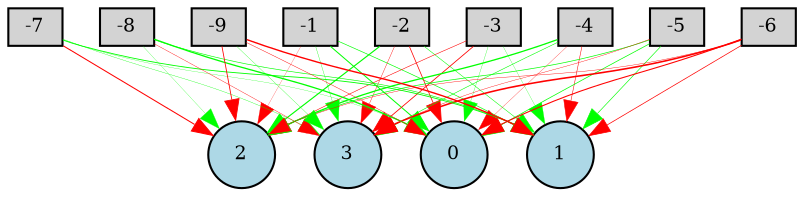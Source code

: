digraph {
	node [fontsize=9 height=0.2 shape=circle width=0.2]
	-1 [fillcolor=lightgray shape=box style=filled]
	-2 [fillcolor=lightgray shape=box style=filled]
	-3 [fillcolor=lightgray shape=box style=filled]
	-4 [fillcolor=lightgray shape=box style=filled]
	-5 [fillcolor=lightgray shape=box style=filled]
	-6 [fillcolor=lightgray shape=box style=filled]
	-7 [fillcolor=lightgray shape=box style=filled]
	-8 [fillcolor=lightgray shape=box style=filled]
	-9 [fillcolor=lightgray shape=box style=filled]
	0 [fillcolor=lightblue style=filled]
	1 [fillcolor=lightblue style=filled]
	2 [fillcolor=lightblue style=filled]
	3 [fillcolor=lightblue style=filled]
	-1 -> 0 [color=green penwidth=0.47899237222799984 style=solid]
	-1 -> 1 [color=green penwidth=0.3132102432523928 style=solid]
	-1 -> 2 [color=red penwidth=0.10543244983429054 style=solid]
	-1 -> 3 [color=green penwidth=0.15892712702796064 style=solid]
	-2 -> 0 [color=red penwidth=0.3598567863067661 style=solid]
	-2 -> 1 [color=green penwidth=0.2503851092449948 style=solid]
	-2 -> 2 [color=green penwidth=0.5473204227890957 style=solid]
	-2 -> 3 [color=red penwidth=0.19296957818374816 style=solid]
	-3 -> 0 [color=green penwidth=0.14133229744033363 style=solid]
	-3 -> 1 [color=green penwidth=0.12357429502914638 style=solid]
	-3 -> 2 [color=red penwidth=0.2638537967008787 style=solid]
	-3 -> 3 [color=red penwidth=0.39517447357400637 style=solid]
	-4 -> 0 [color=red penwidth=0.13360836402788398 style=solid]
	-4 -> 1 [color=red penwidth=0.25125000333923064 style=solid]
	-4 -> 2 [color=green penwidth=0.6180006915070821 style=solid]
	-4 -> 3 [color=green penwidth=0.27363624618607785 style=solid]
	-5 -> 0 [color=green penwidth=0.341398544353004 style=solid]
	-5 -> 1 [color=green penwidth=0.30240554325938374 style=solid]
	-5 -> 2 [color=green penwidth=0.3317045022326808 style=solid]
	-5 -> 3 [color=red penwidth=0.18427537367024682 style=solid]
	-6 -> 0 [color=red penwidth=0.5158600428329724 style=solid]
	-6 -> 1 [color=red penwidth=0.33887019952873054 style=solid]
	-6 -> 2 [color=red penwidth=0.1929820760175548 style=solid]
	-6 -> 3 [color=red penwidth=0.7585444759293292 style=solid]
	-7 -> 0 [color=green penwidth=0.1239897919226024 style=solid]
	-7 -> 1 [color=green penwidth=0.41831202485508057 style=solid]
	-7 -> 2 [color=red penwidth=0.4953072653501823 style=solid]
	-7 -> 3 [color=green penwidth=0.16098294143510056 style=solid]
	-8 -> 0 [color=green penwidth=0.6190610857755344 style=solid]
	-8 -> 1 [color=green penwidth=0.3020651819505683 style=solid]
	-8 -> 2 [color=green penwidth=0.11366055364682436 style=solid]
	-8 -> 3 [color=red penwidth=0.18804155503180742 style=solid]
	-9 -> 0 [color=red penwidth=0.2134677436042799 style=solid]
	-9 -> 1 [color=red penwidth=0.6631686920137487 style=solid]
	-9 -> 2 [color=red penwidth=0.3985683754159226 style=solid]
	-9 -> 3 [color=green penwidth=0.14069426218255857 style=solid]
}
